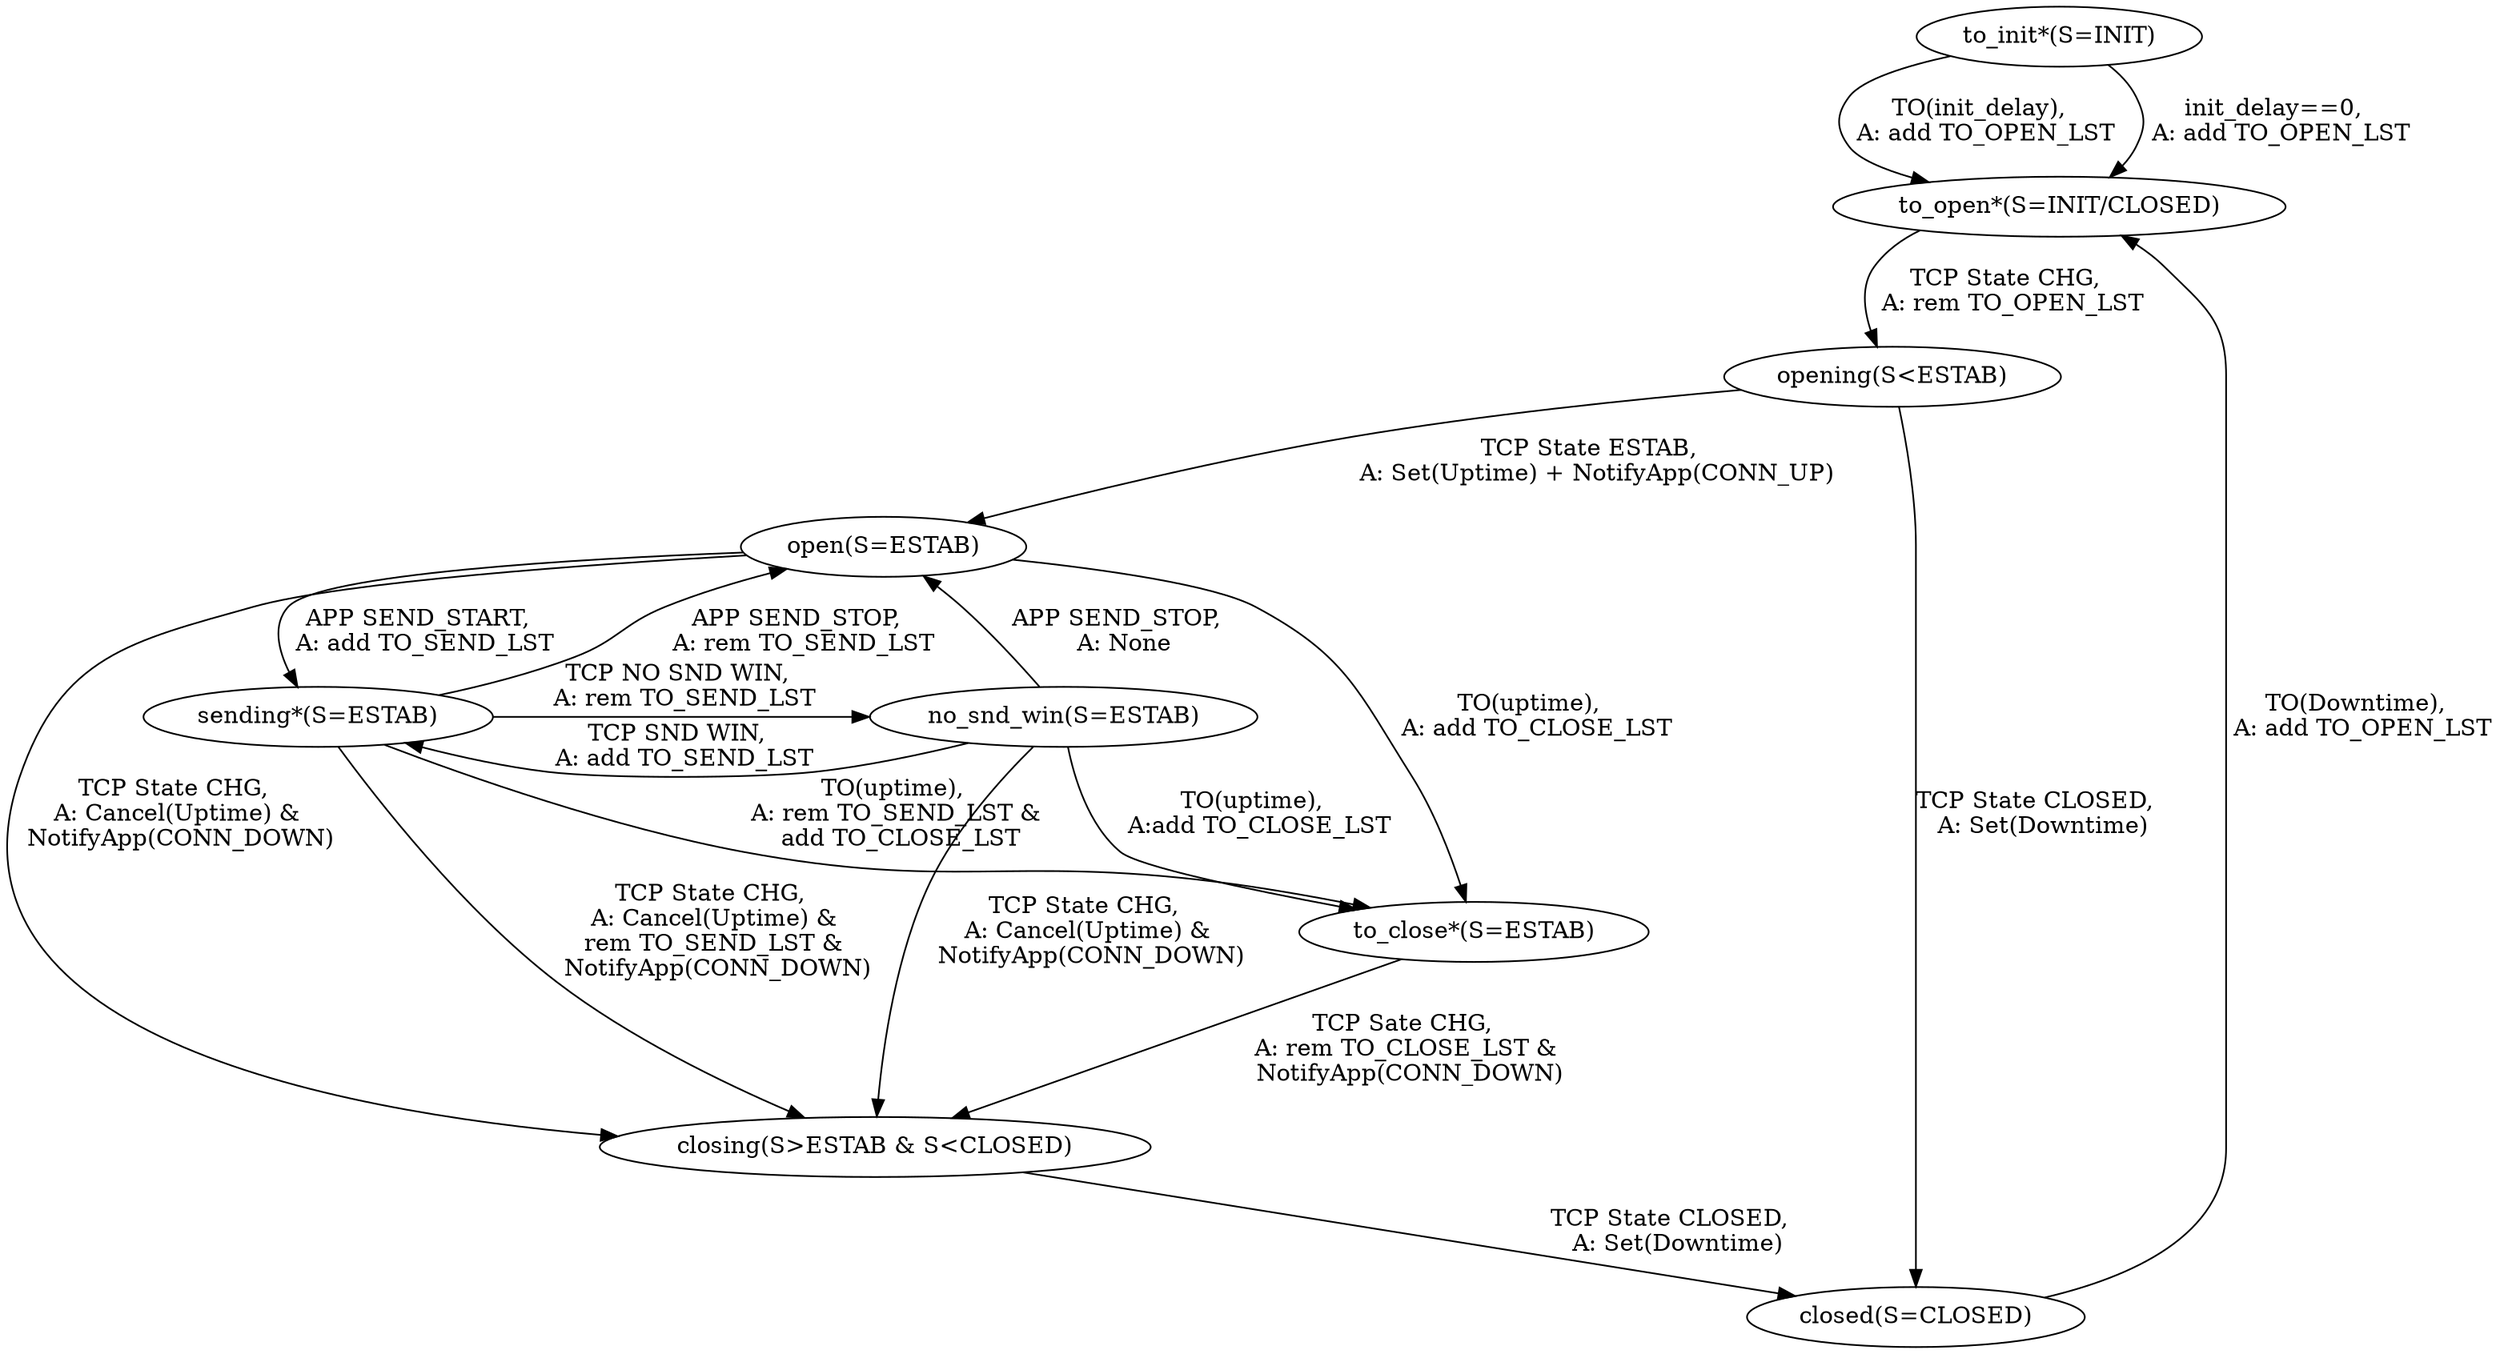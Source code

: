#
# DO NOT ALTER OR REMOVE COPYRIGHT NOTICES OR THIS FILE HEADER
#
# Copyright (c) 2016, Juniper Networks, Inc. All rights reserved.
#
#
# The contents of this file are subject to the terms of the BSD 3 clause
# License (the "License"). You may not use this file except in compliance
# with the License.
#
# You can obtain a copy of the license at
# https://github.com/Juniper/warp17/blob/master/LICENSE.
#
# Redistribution and use in source and binary forms, with or without
# modification, are permitted provided that the following conditions
# are met:
#
# 1. Redistributions of source code must retain the above copyright notice,
# this list of conditions and the following disclaimer.
#
# 2. Redistributions in binary form must reproduce the above copyright
# notice, this list of conditions and the following disclaimer in the
# documentation and/or other materials provided with the distribution.
#
# 3. Neither the name of the copyright holder nor the names of its
# contributors may be used to endorse or promote products derived from this
# software without specific prior written permission.
#
# THIS SOFTWARE IS PROVIDED BY THE COPYRIGHT HOLDERS AND CONTRIBUTORS "AS IS"
# AND ANY EXPRESS OR IMPLIED WARRANTIES, INCLUDING, BUT NOT LIMITED TO, THE
# IMPLIED WARRANTIES OF MERCHANTABILITY AND FITNESS FOR A PARTICULAR PURPOSE
# ARE DISCLAIMED. IN NO EVENT SHALL THE COPYRIGHT HOLDER OR CONTRIBUTORS BE
# LIABLE FOR ANY DIRECT, INDIRECT, INCIDENTAL, SPECIAL, EXEMPLARY, OR
# CONSEQUENTIAL DAMAGES (INCLUDING, BUT NOT LIMITED TO, PROCUREMENT OF
# SUBSTITUTE GOODS OR SERVICES; LOSS OF USE, DATA, OR PROFITS; OR BUSINESS
# INTERRUPTION) HOWEVER CAUSED AND ON ANY THEORY OF LIABILITY, WHETHER IN
# CONTRACT, STRICT LIABILITY, OR TORT (INCLUDING NEGLIGENCE OR OTHERWISE)
# ARISING IN ANY WAY OUT OF THE USE OF THIS SOFTWARE, EVEN IF ADVISED OF THE
# POSSIBILITY OF SUCH DAMAGE.
#
# File name:
#     tpg_test_client_sm.dot
#
# Description:
#     Client test state machine state diagram.
#
# Author:
#     Dumitru Ceara, Eelco Chaudron
#
# Initial Created:
#     04/18/2016
#
# Notes:
#
#

digraph {
    splines=true;
    sep="+50,50";
    overlap=scalexy;
    nodesep=0.9;

    to_init[label="to_init*(S=INIT)"]
    to_open[label="to_open*(S=INIT/CLOSED)"]
    opening[label="opening(S<ESTAB)"]
    open[label="open(S=ESTAB)"]
    sending[label="sending*(S=ESTAB)"]
    no_snd_win[label="no_snd_win(S=ESTAB)"]
    closing[label="closing(S>ESTAB & S<CLOSED)"]
    to_close[label="to_close*(S=ESTAB)"]
    closed[label="closed(S=CLOSED)"]

    {rank=same sending no_snd_win}

    to_init -> to_open[label="TO(init_delay), \n A: add TO_OPEN_LST"]
    to_init -> to_open[label="init_delay==0, \n A: add TO_OPEN_LST"]

    to_open -> opening[label="TCP State CHG, \n A: rem TO_OPEN_LST"]

    opening -> open[label="TCP State ESTAB, \n A: Set(Uptime) + NotifyApp(CONN_UP)"]
    opening -> closed[label="TCP State CLOSED, \n A: Set(Downtime)"]

    open    -> sending[label="APP SEND_START, \n A: add TO_SEND_LST"]
    sending -> open[label="APP SEND_STOP, \n A: rem TO_SEND_LST"]

    open -> closing[label="TCP State CHG, \n A: Cancel(Uptime) & \n NotifyApp(CONN_DOWN)"]
    open -> to_close[label="TO(uptime), \n A: add TO_CLOSE_LST"]

    sending -> no_snd_win[label="TCP NO SND WIN, \n A: rem TO_SEND_LST"]
    sending -> closing[label="TCP State CHG, \n A: Cancel(Uptime) & \n rem TO_SEND_LST & \n NotifyApp(CONN_DOWN)"]
    sending -> to_close[label="TO(uptime), \n A: rem TO_SEND_LST & \n add TO_CLOSE_LST"]

    no_snd_win -> sending[label="TCP SND WIN, \n A: add TO_SEND_LST"]
    no_snd_win -> closing[label="TCP State CHG, \n A: Cancel(Uptime) & \n NotifyApp(CONN_DOWN)"]
    no_snd_win -> open[label="APP SEND_STOP, \n A: None"]
    no_snd_win -> to_close[label="TO(uptime), \n A:add TO_CLOSE_LST"]

    to_close -> closing[label="TCP Sate CHG, \n A: rem TO_CLOSE_LST & \n NotifyApp(CONN_DOWN)"]

    closing -> closed[label="TCP State CLOSED, \n A: Set(Downtime)"]

    closed -> to_open[label="TO(Downtime), \n A: add TO_OPEN_LST"]
}

